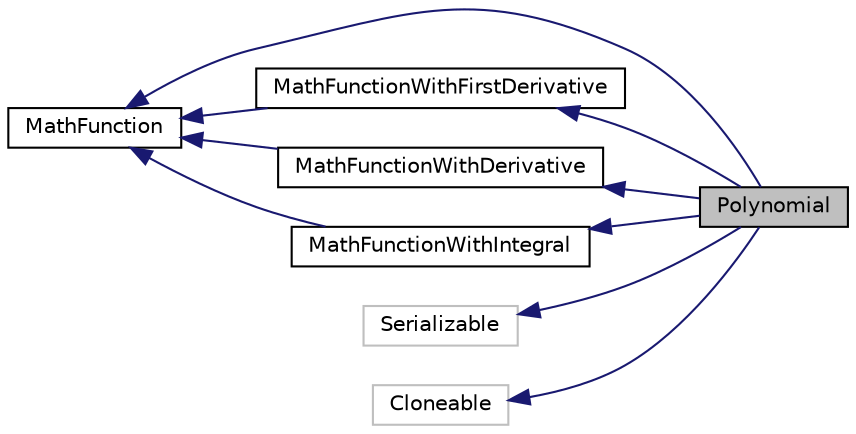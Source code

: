 digraph "Polynomial"
{
 // INTERACTIVE_SVG=YES
  bgcolor="transparent";
  edge [fontname="Helvetica",fontsize="10",labelfontname="Helvetica",labelfontsize="10"];
  node [fontname="Helvetica",fontsize="10",shape=record];
  rankdir="LR";
  Node8 [label="Polynomial",height=0.2,width=0.4,color="black", fillcolor="grey75", style="filled", fontcolor="black"];
  Node9 -> Node8 [dir="back",color="midnightblue",fontsize="10",style="solid",fontname="Helvetica"];
  Node9 [label="MathFunction",height=0.2,width=0.4,color="black",URL="$interfaceumontreal_1_1ssj_1_1functions_1_1MathFunction.html",tooltip="This interface should be implemented by classes which represent univariate mathematical functions..."];
  Node10 -> Node8 [dir="back",color="midnightblue",fontsize="10",style="solid",fontname="Helvetica"];
  Node10 [label="MathFunctionWithFirstDerivative",height=0.2,width=0.4,color="black",URL="$interfaceumontreal_1_1ssj_1_1functions_1_1MathFunctionWithFirstDerivative.html",tooltip="Represents a mathematical function whose derivative can be computed using derivative(double). "];
  Node9 -> Node10 [dir="back",color="midnightblue",fontsize="10",style="solid",fontname="Helvetica"];
  Node11 -> Node8 [dir="back",color="midnightblue",fontsize="10",style="solid",fontname="Helvetica"];
  Node11 [label="MathFunctionWithDerivative",height=0.2,width=0.4,color="black",URL="$interfaceumontreal_1_1ssj_1_1functions_1_1MathFunctionWithDerivative.html",tooltip="Represents a mathematical function whose th derivative can be computed using derivative(double,int). "];
  Node9 -> Node11 [dir="back",color="midnightblue",fontsize="10",style="solid",fontname="Helvetica"];
  Node12 -> Node8 [dir="back",color="midnightblue",fontsize="10",style="solid",fontname="Helvetica"];
  Node12 [label="MathFunctionWithIntegral",height=0.2,width=0.4,color="black",URL="$interfaceumontreal_1_1ssj_1_1functions_1_1MathFunctionWithIntegral.html",tooltip="Represents a mathematical function whose integral can be computed by the integral(double,double) method. "];
  Node9 -> Node12 [dir="back",color="midnightblue",fontsize="10",style="solid",fontname="Helvetica"];
  Node13 -> Node8 [dir="back",color="midnightblue",fontsize="10",style="solid",fontname="Helvetica"];
  Node13 [label="Serializable",height=0.2,width=0.4,color="grey75"];
  Node14 -> Node8 [dir="back",color="midnightblue",fontsize="10",style="solid",fontname="Helvetica"];
  Node14 [label="Cloneable",height=0.2,width=0.4,color="grey75"];
}
